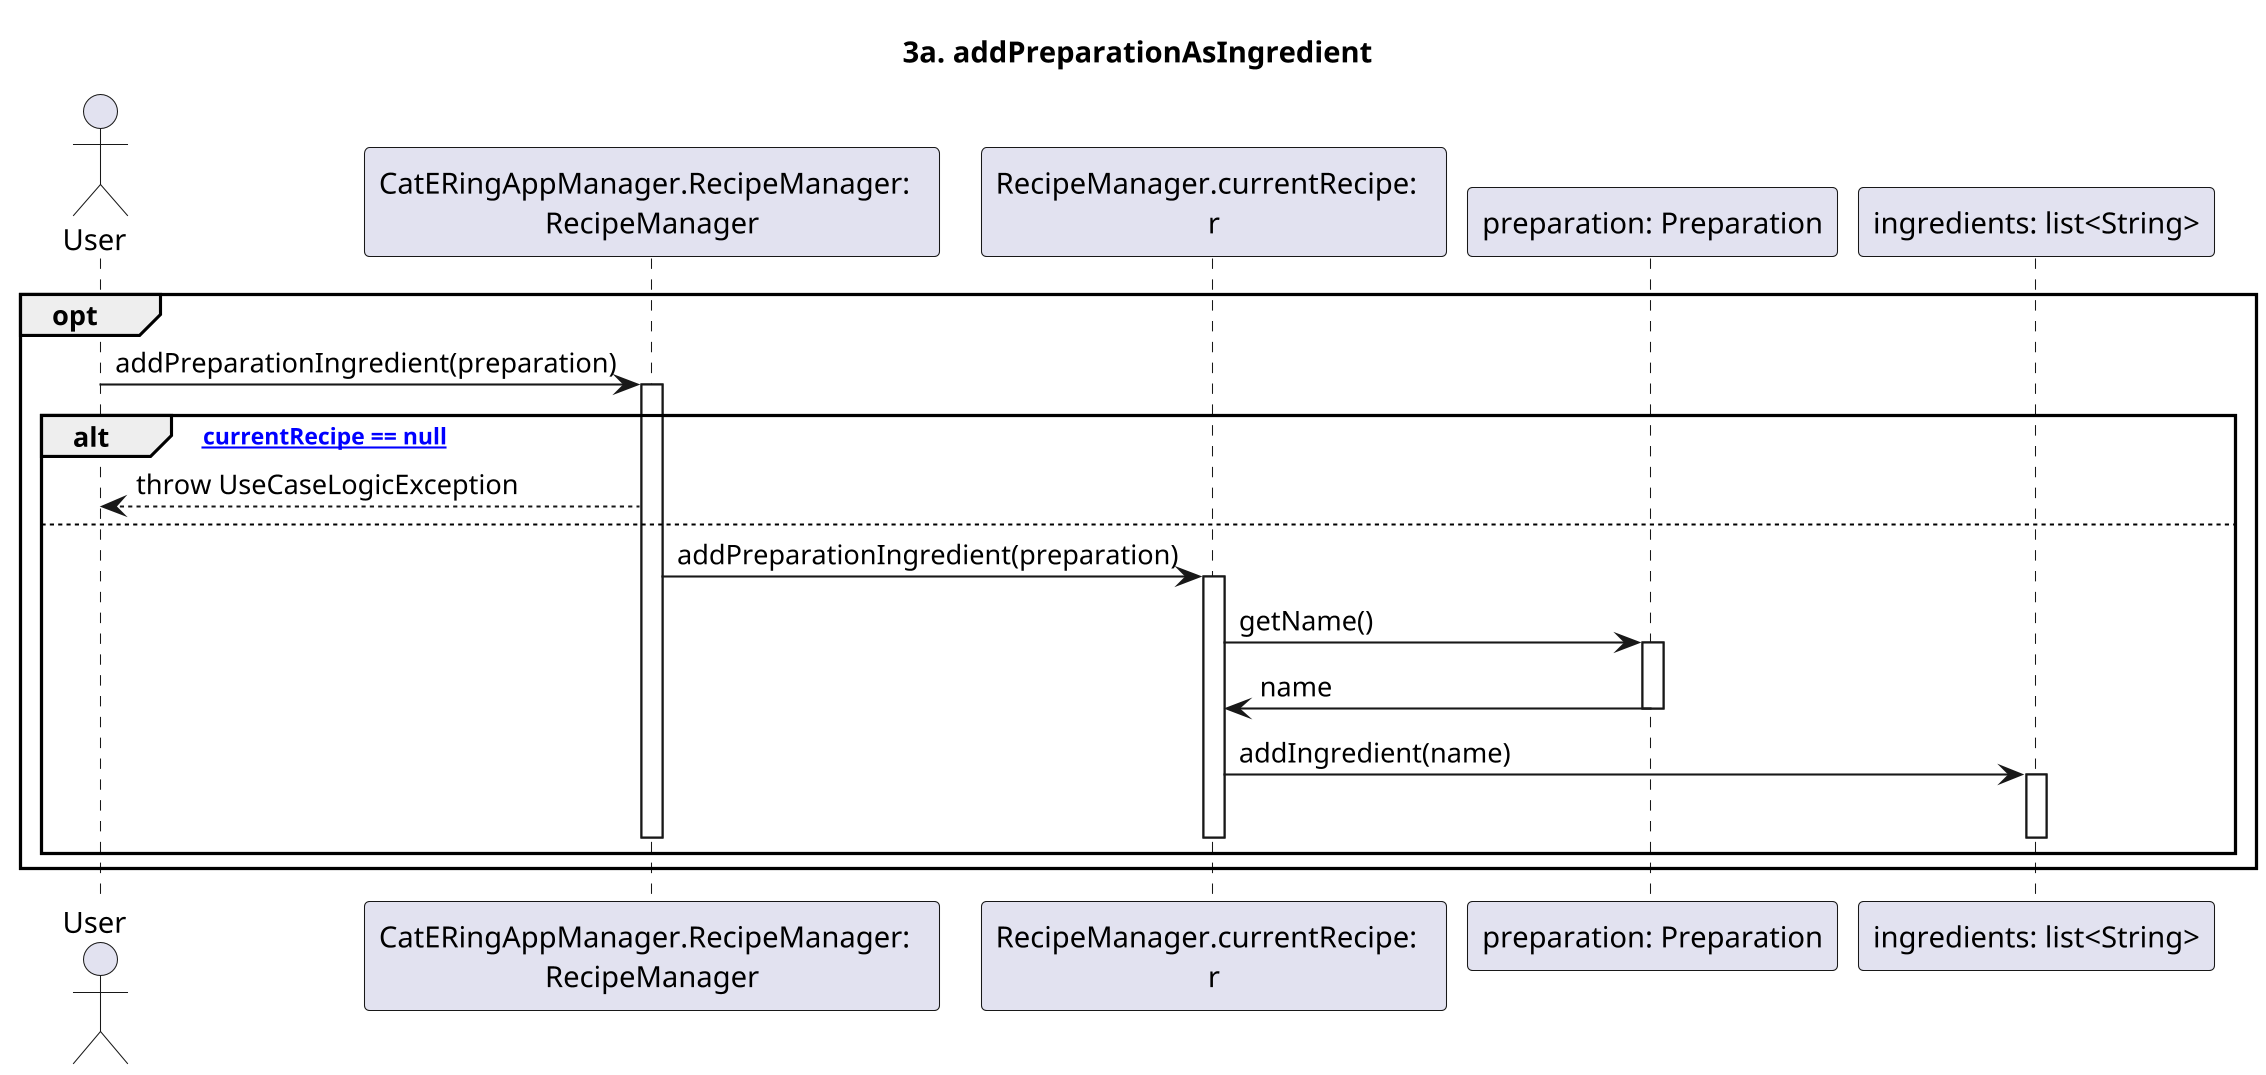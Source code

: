 @startuml

skinparam dpi 200

title: 3a. addPreparationAsIngredient

Actor User
Participant "CatERingAppManager.RecipeManager:  \nRecipeManager" as RM
Participant "RecipeManager.currentRecipe:  \nr" as CR

opt 

	User -> RM: addPreparationIngredient(preparation)
	Activate RM

	alt ["currentRecipe == null"]
		RM --> User: throw UseCaseLogicException
	else 
		RM -> CR:  addPreparationIngredient(preparation)
		Activate CR
		CR -> "preparation: Preparation": getName()
		Activate "preparation: Preparation"
		"preparation: Preparation" -> CR: name
		Deactivate "preparation: Preparation"
		CR -> "ingredients: list<String>": addIngredient(name)
		Activate "ingredients: list<String>"
		Deactivate "ingredients: list<String>"
		Deactivate CR
		Deactivate RM
	end

end

@enduml
